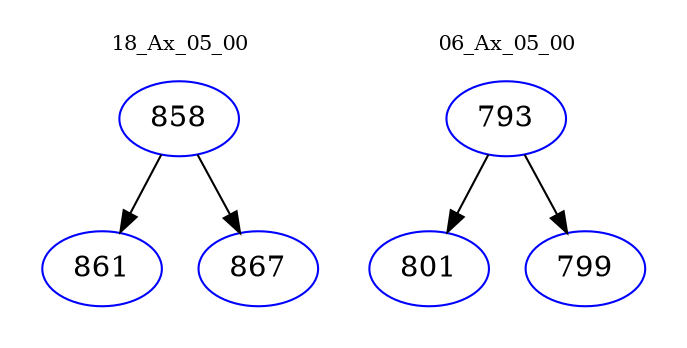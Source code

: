 digraph{
subgraph cluster_0 {
color = white
label = "18_Ax_05_00";
fontsize=10;
T0_858 [label="858", color="blue"]
T0_858 -> T0_861 [color="black"]
T0_861 [label="861", color="blue"]
T0_858 -> T0_867 [color="black"]
T0_867 [label="867", color="blue"]
}
subgraph cluster_1 {
color = white
label = "06_Ax_05_00";
fontsize=10;
T1_793 [label="793", color="blue"]
T1_793 -> T1_801 [color="black"]
T1_801 [label="801", color="blue"]
T1_793 -> T1_799 [color="black"]
T1_799 [label="799", color="blue"]
}
}
